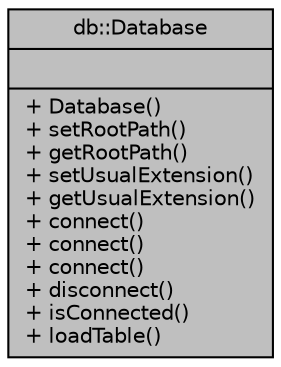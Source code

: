 digraph "db::Database"
{
 // LATEX_PDF_SIZE
  edge [fontname="Helvetica",fontsize="10",labelfontname="Helvetica",labelfontsize="10"];
  node [fontname="Helvetica",fontsize="10",shape=record];
  Node1 [label="{db::Database\n||+ Database()\l+ setRootPath()\l+ getRootPath()\l+ setUsualExtension()\l+ getUsualExtension()\l+ connect()\l+ connect()\l+ connect()\l+ disconnect()\l+ isConnected()\l+ loadTable()\l}",height=0.2,width=0.4,color="black", fillcolor="grey75", style="filled", fontcolor="black",tooltip=" "];
}
